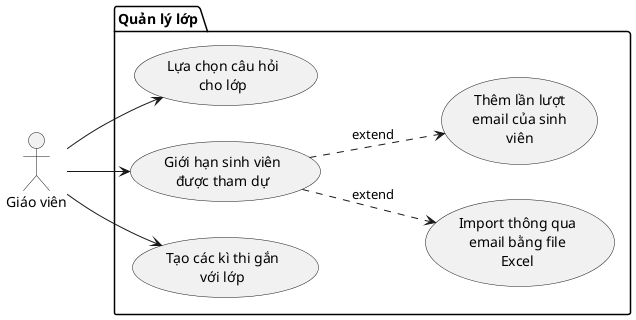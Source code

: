 @startuml
left to right direction
skinparam WrapWidth 120

package "Quản lý lớp" {
    usecase "Lựa chọn câu hỏi cho lớp" as uc1
    usecase "Giới hạn sinh viên được tham dự" as uc2
    usecase "Import thông qua email bằng file Excel" as uc3
    usecase "Thêm lần lượt email của sinh viên" as uc4
    usecase "Tạo các kì thi gắn với lớp" as uc5
}

"Giáo viên" as teacher
teacher --> uc1
teacher --> uc2
uc2 ..> uc3 : extend
uc2 ..> uc4 : extend
teacher --> uc5

@enduml